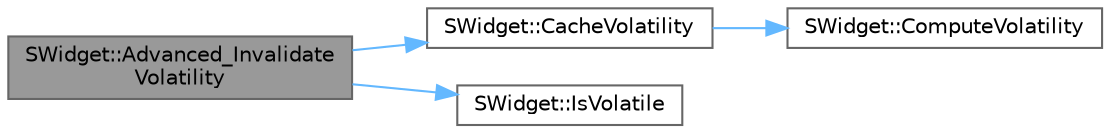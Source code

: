 digraph "SWidget::Advanced_InvalidateVolatility"
{
 // INTERACTIVE_SVG=YES
 // LATEX_PDF_SIZE
  bgcolor="transparent";
  edge [fontname=Helvetica,fontsize=10,labelfontname=Helvetica,labelfontsize=10];
  node [fontname=Helvetica,fontsize=10,shape=box,height=0.2,width=0.4];
  rankdir="LR";
  Node1 [id="Node000001",label="SWidget::Advanced_Invalidate\lVolatility",height=0.2,width=0.4,color="gray40", fillcolor="grey60", style="filled", fontcolor="black",tooltip="Recalculates and caches volatility and returns 'true' if the volatility changed."];
  Node1 -> Node2 [id="edge1_Node000001_Node000002",color="steelblue1",style="solid",tooltip=" "];
  Node2 [id="Node000002",label="SWidget::CacheVolatility",height=0.2,width=0.4,color="grey40", fillcolor="white", style="filled",URL="$dd/de2/classSWidget.html#ab065bdb0f5222a5acaa89941294db6da",tooltip="Recalculates volatility of the widget and caches the result."];
  Node2 -> Node3 [id="edge2_Node000002_Node000003",color="steelblue1",style="solid",tooltip=" "];
  Node3 [id="Node000003",label="SWidget::ComputeVolatility",height=0.2,width=0.4,color="grey40", fillcolor="white", style="filled",URL="$dd/de2/classSWidget.html#a4b152b6dffb79e8e1fe8abb1dc73c407",tooltip="Recomputes the volatility of the widget."];
  Node1 -> Node4 [id="edge3_Node000001_Node000004",color="steelblue1",style="solid",tooltip=" "];
  Node4 [id="Node000004",label="SWidget::IsVolatile",height=0.2,width=0.4,color="grey40", fillcolor="white", style="filled",URL="$dd/de2/classSWidget.html#af544fa1d278cbd26e67049e13edda413",tooltip="Whether or not a widget is volatile and will update every frame without being invalidated."];
}
